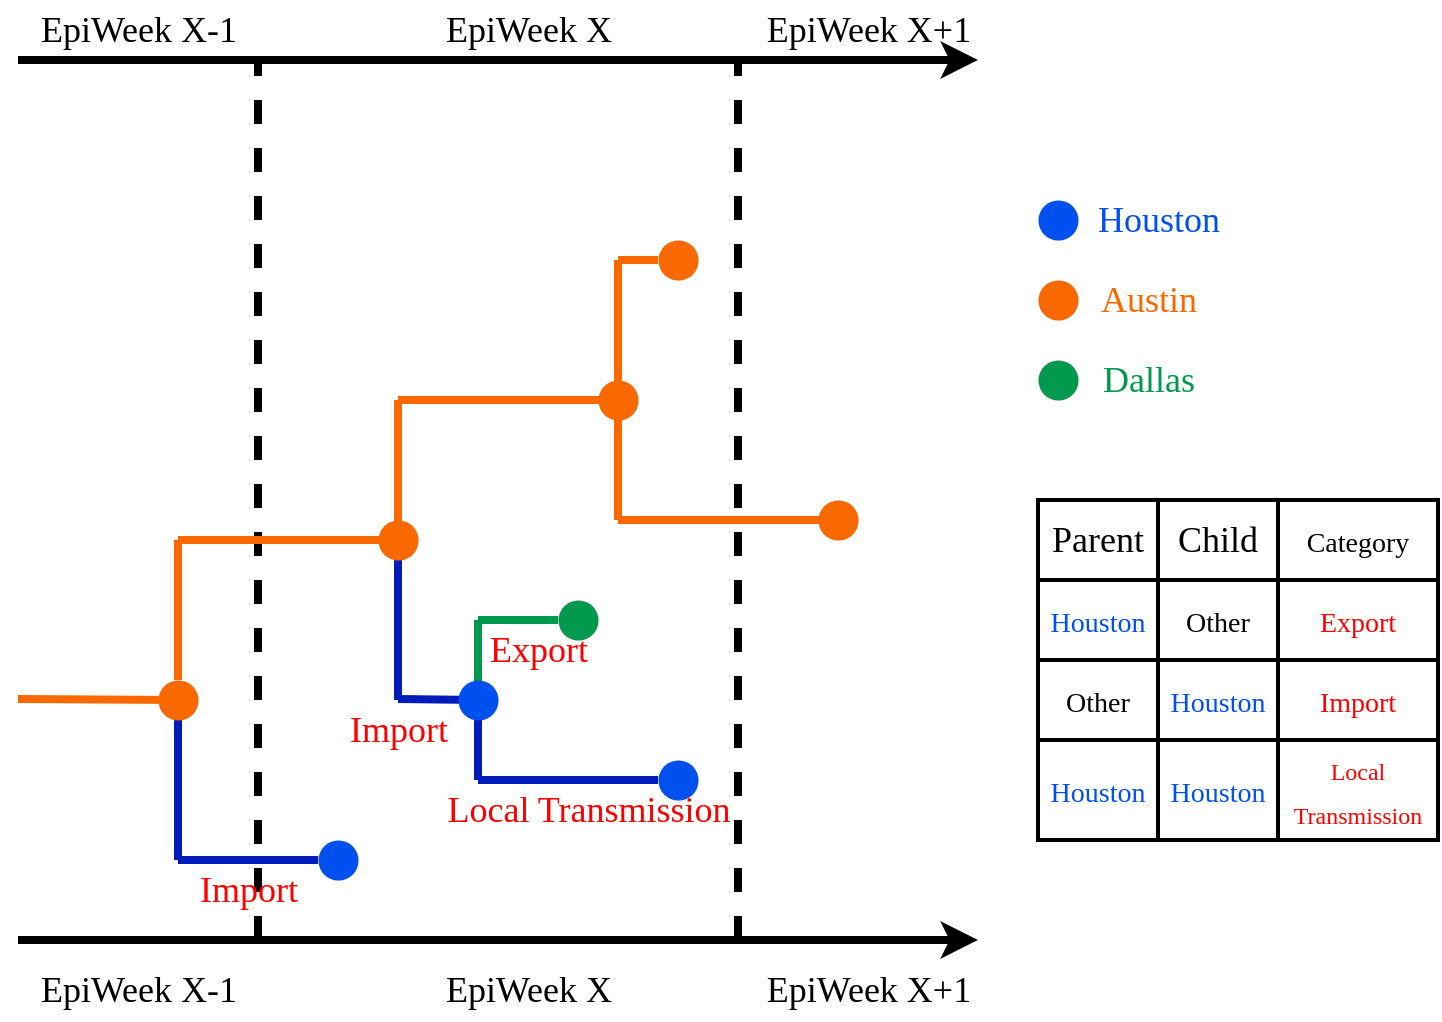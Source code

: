 <mxfile version="20.8.20" type="github">
  <diagram name="Page-1" id="6jWcpIqCu5GllpFyYO_P">
    <mxGraphModel dx="2074" dy="1187" grid="1" gridSize="10" guides="1" tooltips="1" connect="1" arrows="1" fold="1" page="1" pageScale="1" pageWidth="800" pageHeight="600" math="0" shadow="0">
      <root>
        <mxCell id="0" />
        <mxCell id="1" parent="0" />
        <mxCell id="3ebPB1JYwUErB06uRLUA-3" value="" style="endArrow=none;dashed=1;html=1;rounded=0;strokeWidth=4;" edge="1" parent="1">
          <mxGeometry width="50" height="50" relative="1" as="geometry">
            <mxPoint x="160" y="510" as="sourcePoint" />
            <mxPoint x="160" y="70" as="targetPoint" />
          </mxGeometry>
        </mxCell>
        <mxCell id="3ebPB1JYwUErB06uRLUA-4" value="" style="endArrow=none;dashed=1;html=1;rounded=0;strokeWidth=4;" edge="1" parent="1">
          <mxGeometry width="50" height="50" relative="1" as="geometry">
            <mxPoint x="400" y="510" as="sourcePoint" />
            <mxPoint x="400" y="70" as="targetPoint" />
          </mxGeometry>
        </mxCell>
        <mxCell id="3ebPB1JYwUErB06uRLUA-6" value="" style="endArrow=none;html=1;rounded=0;strokeWidth=4;startArrow=none;" edge="1" parent="1" source="3ebPB1JYwUErB06uRLUA-7">
          <mxGeometry width="50" height="50" relative="1" as="geometry">
            <mxPoint x="120" y="470" as="sourcePoint" />
            <mxPoint x="200" y="470" as="targetPoint" />
          </mxGeometry>
        </mxCell>
        <mxCell id="3ebPB1JYwUErB06uRLUA-8" value="" style="endArrow=none;html=1;rounded=0;strokeWidth=4;fillColor=#0050ef;strokeColor=#001DBC;" edge="1" parent="1" target="3ebPB1JYwUErB06uRLUA-7">
          <mxGeometry width="50" height="50" relative="1" as="geometry">
            <mxPoint x="120" y="470" as="sourcePoint" />
            <mxPoint x="200" y="470" as="targetPoint" />
          </mxGeometry>
        </mxCell>
        <mxCell id="3ebPB1JYwUErB06uRLUA-7" value="" style="ellipse;whiteSpace=wrap;html=1;aspect=fixed;fillColor=#0050ef;fontColor=#ffffff;strokeColor=#001DBC;strokeWidth=0;" vertex="1" parent="1">
          <mxGeometry x="190" y="460" width="20" height="20" as="geometry" />
        </mxCell>
        <mxCell id="3ebPB1JYwUErB06uRLUA-11" value="" style="endArrow=none;html=1;rounded=0;strokeWidth=4;fillColor=#0050ef;strokeColor=#001DBC;" edge="1" parent="1">
          <mxGeometry width="50" height="50" relative="1" as="geometry">
            <mxPoint x="120" y="470" as="sourcePoint" />
            <mxPoint x="120" y="390" as="targetPoint" />
          </mxGeometry>
        </mxCell>
        <mxCell id="3ebPB1JYwUErB06uRLUA-13" value="" style="endArrow=none;html=1;rounded=0;strokeWidth=4;fillColor=#fa6800;strokeColor=#FA6800;startArrow=none;" edge="1" parent="1" source="3ebPB1JYwUErB06uRLUA-14">
          <mxGeometry width="50" height="50" relative="1" as="geometry">
            <mxPoint x="120" y="390" as="sourcePoint" />
            <mxPoint x="120" y="310" as="targetPoint" />
          </mxGeometry>
        </mxCell>
        <mxCell id="3ebPB1JYwUErB06uRLUA-15" value="" style="endArrow=none;html=1;rounded=0;strokeWidth=4;fillColor=#fa6800;strokeColor=#C73500;" edge="1" parent="1" target="3ebPB1JYwUErB06uRLUA-14">
          <mxGeometry width="50" height="50" relative="1" as="geometry">
            <mxPoint x="120" y="390" as="sourcePoint" />
            <mxPoint x="120" y="310" as="targetPoint" />
          </mxGeometry>
        </mxCell>
        <mxCell id="3ebPB1JYwUErB06uRLUA-14" value="" style="ellipse;whiteSpace=wrap;html=1;aspect=fixed;fillColor=#FA6800;fontColor=#000000;strokeColor=#C73500;strokeWidth=0;" vertex="1" parent="1">
          <mxGeometry x="110" y="380" width="20" height="20" as="geometry" />
        </mxCell>
        <mxCell id="3ebPB1JYwUErB06uRLUA-16" value="" style="endArrow=none;html=1;rounded=0;strokeWidth=4;fillColor=#fa6800;strokeColor=#FA6800;startArrow=none;" edge="1" parent="1">
          <mxGeometry width="50" height="50" relative="1" as="geometry">
            <mxPoint x="230" y="310" as="sourcePoint" />
            <mxPoint x="120" y="310" as="targetPoint" />
          </mxGeometry>
        </mxCell>
        <mxCell id="3ebPB1JYwUErB06uRLUA-17" value="" style="endArrow=none;html=1;rounded=0;strokeWidth=4;fillColor=#fa6800;strokeColor=#FA6800;startArrow=none;" edge="1" parent="1">
          <mxGeometry width="50" height="50" relative="1" as="geometry">
            <mxPoint x="120" y="390" as="sourcePoint" />
            <mxPoint x="40" y="389.5" as="targetPoint" />
          </mxGeometry>
        </mxCell>
        <mxCell id="3ebPB1JYwUErB06uRLUA-19" value="" style="endArrow=none;html=1;rounded=0;strokeWidth=4;fillColor=#fa6800;strokeColor=#FA6800;startArrow=none;" edge="1" parent="1">
          <mxGeometry width="50" height="50" relative="1" as="geometry">
            <mxPoint x="230" y="310" as="sourcePoint" />
            <mxPoint x="230" y="310" as="targetPoint" />
          </mxGeometry>
        </mxCell>
        <mxCell id="3ebPB1JYwUErB06uRLUA-23" value="" style="endArrow=none;html=1;rounded=0;strokeWidth=4;fillColor=#fa6800;strokeColor=#FA6800;startArrow=none;" edge="1" parent="1">
          <mxGeometry width="50" height="50" relative="1" as="geometry">
            <mxPoint x="230" y="310" as="sourcePoint" />
            <mxPoint x="230" y="240" as="targetPoint" />
          </mxGeometry>
        </mxCell>
        <mxCell id="3ebPB1JYwUErB06uRLUA-24" value="" style="endArrow=none;html=1;rounded=0;strokeWidth=4;fillColor=#0050ef;strokeColor=#001DBC;startArrow=none;" edge="1" parent="1" source="3ebPB1JYwUErB06uRLUA-42">
          <mxGeometry width="50" height="50" relative="1" as="geometry">
            <mxPoint x="230" y="390" as="sourcePoint" />
            <mxPoint x="230" y="310" as="targetPoint" />
          </mxGeometry>
        </mxCell>
        <mxCell id="3ebPB1JYwUErB06uRLUA-25" value="" style="endArrow=none;html=1;rounded=0;strokeWidth=4;fillColor=#0050ef;strokeColor=#001DBC;" edge="1" parent="1">
          <mxGeometry width="50" height="50" relative="1" as="geometry">
            <mxPoint x="230" y="389.5" as="sourcePoint" />
            <mxPoint x="270" y="390" as="targetPoint" />
          </mxGeometry>
        </mxCell>
        <mxCell id="3ebPB1JYwUErB06uRLUA-26" value="" style="endArrow=none;html=1;rounded=0;strokeWidth=4;fillColor=#0050ef;strokeColor=#00994D;" edge="1" parent="1">
          <mxGeometry width="50" height="50" relative="1" as="geometry">
            <mxPoint x="270" y="390" as="sourcePoint" />
            <mxPoint x="270" y="350" as="targetPoint" />
          </mxGeometry>
        </mxCell>
        <mxCell id="3ebPB1JYwUErB06uRLUA-27" value="" style="endArrow=none;html=1;rounded=0;strokeWidth=4;fillColor=#0050ef;strokeColor=#001DBC;startArrow=none;" edge="1" parent="1" source="3ebPB1JYwUErB06uRLUA-40">
          <mxGeometry width="50" height="50" relative="1" as="geometry">
            <mxPoint x="270" y="430" as="sourcePoint" />
            <mxPoint x="270" y="390" as="targetPoint" />
            <Array as="points" />
          </mxGeometry>
        </mxCell>
        <mxCell id="3ebPB1JYwUErB06uRLUA-29" value="" style="endArrow=none;html=1;rounded=0;strokeWidth=4;fillColor=#0050ef;strokeColor=#001DBC;startArrow=none;" edge="1" parent="1" source="3ebPB1JYwUErB06uRLUA-38">
          <mxGeometry width="50" height="50" relative="1" as="geometry">
            <mxPoint x="270" y="430" as="sourcePoint" />
            <mxPoint x="370" y="430" as="targetPoint" />
          </mxGeometry>
        </mxCell>
        <mxCell id="3ebPB1JYwUErB06uRLUA-30" value="" style="endArrow=none;html=1;rounded=0;strokeWidth=4;fillColor=#0050ef;strokeColor=#00994D;startArrow=none;" edge="1" parent="1" source="3ebPB1JYwUErB06uRLUA-49">
          <mxGeometry width="50" height="50" relative="1" as="geometry">
            <mxPoint x="270" y="350" as="sourcePoint" />
            <mxPoint x="320" y="350" as="targetPoint" />
          </mxGeometry>
        </mxCell>
        <mxCell id="3ebPB1JYwUErB06uRLUA-32" value="" style="endArrow=none;html=1;rounded=0;strokeWidth=4;fillColor=#fa6800;strokeColor=#FA6800;startArrow=none;" edge="1" parent="1">
          <mxGeometry width="50" height="50" relative="1" as="geometry">
            <mxPoint x="340" y="240" as="sourcePoint" />
            <mxPoint x="230" y="240" as="targetPoint" />
          </mxGeometry>
        </mxCell>
        <mxCell id="3ebPB1JYwUErB06uRLUA-33" value="" style="endArrow=none;html=1;rounded=0;strokeWidth=4;fillColor=#fa6800;strokeColor=#FA6800;startArrow=none;" edge="1" parent="1">
          <mxGeometry width="50" height="50" relative="1" as="geometry">
            <mxPoint x="340" y="240" as="sourcePoint" />
            <mxPoint x="340" y="170" as="targetPoint" />
          </mxGeometry>
        </mxCell>
        <mxCell id="3ebPB1JYwUErB06uRLUA-34" value="" style="endArrow=none;html=1;rounded=0;strokeWidth=4;fillColor=#fa6800;strokeColor=#FA6800;startArrow=none;" edge="1" parent="1" source="3ebPB1JYwUErB06uRLUA-44">
          <mxGeometry width="50" height="50" relative="1" as="geometry">
            <mxPoint x="340" y="300" as="sourcePoint" />
            <mxPoint x="340" y="230" as="targetPoint" />
          </mxGeometry>
        </mxCell>
        <mxCell id="3ebPB1JYwUErB06uRLUA-36" value="" style="endArrow=none;html=1;rounded=0;strokeWidth=4;fillColor=#fa6800;strokeColor=#FA6800;startArrow=none;" edge="1" parent="1">
          <mxGeometry width="50" height="50" relative="1" as="geometry">
            <mxPoint x="450" y="300" as="sourcePoint" />
            <mxPoint x="340" y="300" as="targetPoint" />
          </mxGeometry>
        </mxCell>
        <mxCell id="3ebPB1JYwUErB06uRLUA-37" value="" style="endArrow=none;html=1;rounded=0;strokeWidth=4;fillColor=#fa6800;strokeColor=#FA6800;startArrow=none;" edge="1" parent="1" source="3ebPB1JYwUErB06uRLUA-46">
          <mxGeometry width="50" height="50" relative="1" as="geometry">
            <mxPoint x="370" y="170" as="sourcePoint" />
            <mxPoint x="340" y="170" as="targetPoint" />
          </mxGeometry>
        </mxCell>
        <mxCell id="3ebPB1JYwUErB06uRLUA-39" value="" style="endArrow=none;html=1;rounded=0;strokeWidth=4;fillColor=#0050ef;strokeColor=#001DBC;" edge="1" parent="1" target="3ebPB1JYwUErB06uRLUA-38">
          <mxGeometry width="50" height="50" relative="1" as="geometry">
            <mxPoint x="270" y="430" as="sourcePoint" />
            <mxPoint x="370" y="430" as="targetPoint" />
          </mxGeometry>
        </mxCell>
        <mxCell id="3ebPB1JYwUErB06uRLUA-38" value="" style="ellipse;whiteSpace=wrap;html=1;aspect=fixed;fillColor=#0050EF;fontColor=#ffffff;strokeColor=#001DBC;strokeWidth=0;" vertex="1" parent="1">
          <mxGeometry x="360" y="420" width="20" height="20" as="geometry" />
        </mxCell>
        <mxCell id="3ebPB1JYwUErB06uRLUA-41" value="" style="endArrow=none;html=1;rounded=0;strokeWidth=4;fillColor=#0050ef;strokeColor=#001DBC;" edge="1" parent="1" target="3ebPB1JYwUErB06uRLUA-40">
          <mxGeometry width="50" height="50" relative="1" as="geometry">
            <mxPoint x="270" y="430" as="sourcePoint" />
            <mxPoint x="270" y="390" as="targetPoint" />
            <Array as="points">
              <mxPoint x="270" y="430" />
            </Array>
          </mxGeometry>
        </mxCell>
        <mxCell id="3ebPB1JYwUErB06uRLUA-40" value="" style="ellipse;whiteSpace=wrap;html=1;aspect=fixed;fillColor=#0050ef;fontColor=#ffffff;strokeColor=#001DBC;strokeWidth=0;" vertex="1" parent="1">
          <mxGeometry x="260" y="380" width="20" height="20" as="geometry" />
        </mxCell>
        <mxCell id="3ebPB1JYwUErB06uRLUA-43" value="" style="endArrow=none;html=1;rounded=0;strokeWidth=4;fillColor=#0050ef;strokeColor=#001DBC;" edge="1" parent="1" target="3ebPB1JYwUErB06uRLUA-42">
          <mxGeometry width="50" height="50" relative="1" as="geometry">
            <mxPoint x="230" y="390" as="sourcePoint" />
            <mxPoint x="230" y="310" as="targetPoint" />
          </mxGeometry>
        </mxCell>
        <mxCell id="3ebPB1JYwUErB06uRLUA-42" value="" style="ellipse;whiteSpace=wrap;html=1;aspect=fixed;fillColor=#FA6800;fontColor=#000000;strokeColor=#C73500;strokeWidth=0;" vertex="1" parent="1">
          <mxGeometry x="220" y="300" width="20" height="20" as="geometry" />
        </mxCell>
        <mxCell id="3ebPB1JYwUErB06uRLUA-45" value="" style="endArrow=none;html=1;rounded=0;strokeWidth=4;fillColor=#fa6800;strokeColor=#FA6800;startArrow=none;" edge="1" parent="1" target="3ebPB1JYwUErB06uRLUA-44">
          <mxGeometry width="50" height="50" relative="1" as="geometry">
            <mxPoint x="340" y="300" as="sourcePoint" />
            <mxPoint x="340" y="230" as="targetPoint" />
          </mxGeometry>
        </mxCell>
        <mxCell id="3ebPB1JYwUErB06uRLUA-44" value="" style="ellipse;whiteSpace=wrap;html=1;aspect=fixed;fillColor=#FA6800;fontColor=#000000;strokeColor=#C73500;strokeWidth=0;" vertex="1" parent="1">
          <mxGeometry x="330" y="230" width="20" height="20" as="geometry" />
        </mxCell>
        <mxCell id="3ebPB1JYwUErB06uRLUA-47" value="" style="endArrow=none;html=1;rounded=0;strokeWidth=4;fillColor=#fa6800;strokeColor=#FA6800;startArrow=none;" edge="1" parent="1" target="3ebPB1JYwUErB06uRLUA-46">
          <mxGeometry width="50" height="50" relative="1" as="geometry">
            <mxPoint x="370" y="170" as="sourcePoint" />
            <mxPoint x="340" y="170" as="targetPoint" />
          </mxGeometry>
        </mxCell>
        <mxCell id="3ebPB1JYwUErB06uRLUA-46" value="" style="ellipse;whiteSpace=wrap;html=1;aspect=fixed;fillColor=#FA6800;fontColor=#000000;strokeColor=#C73500;strokeWidth=0;" vertex="1" parent="1">
          <mxGeometry x="360" y="160" width="20" height="20" as="geometry" />
        </mxCell>
        <mxCell id="3ebPB1JYwUErB06uRLUA-48" value="" style="ellipse;whiteSpace=wrap;html=1;aspect=fixed;fillColor=#FA6800;fontColor=#000000;strokeColor=#C73500;strokeWidth=0;" vertex="1" parent="1">
          <mxGeometry x="440" y="290" width="20" height="20" as="geometry" />
        </mxCell>
        <mxCell id="3ebPB1JYwUErB06uRLUA-50" value="" style="endArrow=none;html=1;rounded=0;strokeWidth=4;fillColor=#0050ef;strokeColor=#00994D;" edge="1" parent="1" target="3ebPB1JYwUErB06uRLUA-49">
          <mxGeometry width="50" height="50" relative="1" as="geometry">
            <mxPoint x="270" y="350" as="sourcePoint" />
            <mxPoint x="320" y="350" as="targetPoint" />
          </mxGeometry>
        </mxCell>
        <mxCell id="3ebPB1JYwUErB06uRLUA-49" value="" style="ellipse;whiteSpace=wrap;html=1;aspect=fixed;fillColor=#00994D;fontColor=#000000;strokeColor=#C73500;strokeWidth=0;" vertex="1" parent="1">
          <mxGeometry x="310" y="340" width="20" height="20" as="geometry" />
        </mxCell>
        <mxCell id="3ebPB1JYwUErB06uRLUA-52" value="" style="endArrow=classic;html=1;rounded=0;strokeColor=#000000;strokeWidth=4;" edge="1" parent="1">
          <mxGeometry width="50" height="50" relative="1" as="geometry">
            <mxPoint x="40" y="510" as="sourcePoint" />
            <mxPoint x="520" y="510" as="targetPoint" />
          </mxGeometry>
        </mxCell>
        <mxCell id="3ebPB1JYwUErB06uRLUA-53" value="&lt;font style=&quot;font-size: 18px;&quot; face=&quot;Times New Roman&quot;&gt;EpiWeek X&lt;/font&gt;" style="text;html=1;align=center;verticalAlign=middle;resizable=0;points=[];autosize=1;strokeColor=none;fillColor=none;" vertex="1" parent="1">
          <mxGeometry x="240" y="520" width="110" height="30" as="geometry" />
        </mxCell>
        <mxCell id="3ebPB1JYwUErB06uRLUA-54" value="&lt;font style=&quot;font-size: 18px;&quot; face=&quot;Times New Roman&quot;&gt;EpiWeek X-1&lt;/font&gt;" style="text;html=1;align=center;verticalAlign=middle;resizable=0;points=[];autosize=1;strokeColor=none;fillColor=none;" vertex="1" parent="1">
          <mxGeometry x="40" y="520" width="120" height="30" as="geometry" />
        </mxCell>
        <mxCell id="3ebPB1JYwUErB06uRLUA-55" value="&lt;font style=&quot;font-size: 18px;&quot; face=&quot;Times New Roman&quot;&gt;EpiWeek X+1&lt;/font&gt;" style="text;html=1;align=center;verticalAlign=middle;resizable=0;points=[];autosize=1;strokeColor=none;fillColor=none;" vertex="1" parent="1">
          <mxGeometry x="400" y="520" width="130" height="30" as="geometry" />
        </mxCell>
        <mxCell id="3ebPB1JYwUErB06uRLUA-56" value="" style="endArrow=classic;html=1;rounded=0;strokeColor=#000000;strokeWidth=4;" edge="1" parent="1">
          <mxGeometry width="50" height="50" relative="1" as="geometry">
            <mxPoint x="40" y="70" as="sourcePoint" />
            <mxPoint x="520" y="70" as="targetPoint" />
          </mxGeometry>
        </mxCell>
        <mxCell id="3ebPB1JYwUErB06uRLUA-57" value="&lt;font style=&quot;font-size: 18px;&quot; face=&quot;Times New Roman&quot;&gt;EpiWeek X&lt;/font&gt;" style="text;html=1;align=center;verticalAlign=middle;resizable=0;points=[];autosize=1;strokeColor=none;fillColor=none;" vertex="1" parent="1">
          <mxGeometry x="240" y="40" width="110" height="30" as="geometry" />
        </mxCell>
        <mxCell id="3ebPB1JYwUErB06uRLUA-58" value="&lt;font style=&quot;font-size: 18px;&quot; face=&quot;Times New Roman&quot;&gt;EpiWeek X+1&lt;/font&gt;" style="text;html=1;align=center;verticalAlign=middle;resizable=0;points=[];autosize=1;strokeColor=none;fillColor=none;" vertex="1" parent="1">
          <mxGeometry x="400" y="40" width="130" height="30" as="geometry" />
        </mxCell>
        <mxCell id="3ebPB1JYwUErB06uRLUA-59" value="&lt;font style=&quot;font-size: 18px;&quot; face=&quot;Times New Roman&quot;&gt;EpiWeek X-1&lt;/font&gt;" style="text;html=1;align=center;verticalAlign=middle;resizable=0;points=[];autosize=1;strokeColor=none;fillColor=none;" vertex="1" parent="1">
          <mxGeometry x="40" y="40" width="120" height="30" as="geometry" />
        </mxCell>
        <mxCell id="3ebPB1JYwUErB06uRLUA-61" value="" style="ellipse;whiteSpace=wrap;html=1;aspect=fixed;fillColor=#0050EF;fontColor=#ffffff;strokeColor=#001DBC;strokeWidth=0;" vertex="1" parent="1">
          <mxGeometry x="550" y="140" width="20" height="20" as="geometry" />
        </mxCell>
        <mxCell id="3ebPB1JYwUErB06uRLUA-62" value="&lt;font color=&quot;#0050ef&quot;&gt;Houston&lt;/font&gt;" style="text;html=1;align=center;verticalAlign=middle;resizable=0;points=[];autosize=1;strokeColor=none;fillColor=none;fontSize=18;fontFamily=Times New Roman;" vertex="1" parent="1">
          <mxGeometry x="570" y="135" width="80" height="30" as="geometry" />
        </mxCell>
        <mxCell id="3ebPB1JYwUErB06uRLUA-63" value="" style="ellipse;whiteSpace=wrap;html=1;aspect=fixed;fillColor=#FA6800;fontColor=#000000;strokeColor=#C73500;strokeWidth=0;" vertex="1" parent="1">
          <mxGeometry x="550" y="180" width="20" height="20" as="geometry" />
        </mxCell>
        <mxCell id="3ebPB1JYwUErB06uRLUA-64" value="&lt;font color=&quot;#fa6800&quot;&gt;Austin&lt;/font&gt;" style="text;html=1;align=center;verticalAlign=middle;resizable=0;points=[];autosize=1;strokeColor=none;fillColor=none;fontSize=18;fontFamily=Times New Roman;" vertex="1" parent="1">
          <mxGeometry x="570" y="175" width="70" height="30" as="geometry" />
        </mxCell>
        <mxCell id="3ebPB1JYwUErB06uRLUA-65" value="" style="ellipse;whiteSpace=wrap;html=1;aspect=fixed;fillColor=#00994D;fontColor=#000000;strokeColor=#C73500;strokeWidth=0;" vertex="1" parent="1">
          <mxGeometry x="550" y="220" width="20" height="20" as="geometry" />
        </mxCell>
        <mxCell id="3ebPB1JYwUErB06uRLUA-66" value="&lt;font color=&quot;#00994d&quot;&gt;Dallas&lt;/font&gt;" style="text;html=1;align=center;verticalAlign=middle;resizable=0;points=[];autosize=1;strokeColor=none;fillColor=none;fontSize=18;fontFamily=Times New Roman;" vertex="1" parent="1">
          <mxGeometry x="570" y="215" width="70" height="30" as="geometry" />
        </mxCell>
        <mxCell id="3ebPB1JYwUErB06uRLUA-67" value="" style="shape=table;startSize=0;container=1;collapsible=0;childLayout=tableLayout;strokeColor=#000000;strokeWidth=2;fontFamily=Times New Roman;fontSize=18;fontColor=#00994D;fillColor=none;" vertex="1" parent="1">
          <mxGeometry x="550" y="290" width="200" height="170" as="geometry" />
        </mxCell>
        <mxCell id="3ebPB1JYwUErB06uRLUA-68" value="" style="shape=tableRow;horizontal=0;startSize=0;swimlaneHead=0;swimlaneBody=0;strokeColor=inherit;top=0;left=0;bottom=0;right=0;collapsible=0;dropTarget=0;fillColor=none;points=[[0,0.5],[1,0.5]];portConstraint=eastwest;strokeWidth=0;fontFamily=Times New Roman;fontSize=18;fontColor=#00994D;" vertex="1" parent="3ebPB1JYwUErB06uRLUA-67">
          <mxGeometry width="200" height="40" as="geometry" />
        </mxCell>
        <mxCell id="3ebPB1JYwUErB06uRLUA-69" value="Parent" style="shape=partialRectangle;html=1;whiteSpace=wrap;connectable=0;strokeColor=inherit;overflow=hidden;fillColor=none;top=0;left=0;bottom=0;right=0;pointerEvents=1;strokeWidth=1;fontFamily=Times New Roman;fontSize=18;fontColor=#000000;" vertex="1" parent="3ebPB1JYwUErB06uRLUA-68">
          <mxGeometry width="60" height="40" as="geometry">
            <mxRectangle width="60" height="40" as="alternateBounds" />
          </mxGeometry>
        </mxCell>
        <mxCell id="3ebPB1JYwUErB06uRLUA-70" value="&lt;font color=&quot;#000000&quot;&gt;Child&lt;/font&gt;" style="shape=partialRectangle;html=1;whiteSpace=wrap;connectable=0;strokeColor=inherit;overflow=hidden;fillColor=none;top=0;left=0;bottom=0;right=0;pointerEvents=1;strokeWidth=0;fontFamily=Times New Roman;fontSize=18;fontColor=#00994D;" vertex="1" parent="3ebPB1JYwUErB06uRLUA-68">
          <mxGeometry x="60" width="60" height="40" as="geometry">
            <mxRectangle width="60" height="40" as="alternateBounds" />
          </mxGeometry>
        </mxCell>
        <mxCell id="3ebPB1JYwUErB06uRLUA-71" value="&lt;font style=&quot;font-size: 14px;&quot; color=&quot;#000000&quot;&gt;Category&lt;/font&gt;" style="shape=partialRectangle;html=1;whiteSpace=wrap;connectable=0;strokeColor=inherit;overflow=hidden;fillColor=none;top=0;left=0;bottom=0;right=0;pointerEvents=1;strokeWidth=0;fontFamily=Times New Roman;fontSize=18;fontColor=#00994D;" vertex="1" parent="3ebPB1JYwUErB06uRLUA-68">
          <mxGeometry x="120" width="80" height="40" as="geometry">
            <mxRectangle width="80" height="40" as="alternateBounds" />
          </mxGeometry>
        </mxCell>
        <mxCell id="3ebPB1JYwUErB06uRLUA-72" value="" style="shape=tableRow;horizontal=0;startSize=0;swimlaneHead=0;swimlaneBody=0;strokeColor=inherit;top=0;left=0;bottom=0;right=0;collapsible=0;dropTarget=0;fillColor=none;points=[[0,0.5],[1,0.5]];portConstraint=eastwest;strokeWidth=0;fontFamily=Times New Roman;fontSize=18;fontColor=#00994D;" vertex="1" parent="3ebPB1JYwUErB06uRLUA-67">
          <mxGeometry y="40" width="200" height="40" as="geometry" />
        </mxCell>
        <mxCell id="3ebPB1JYwUErB06uRLUA-73" value="&lt;font color=&quot;#0050ef&quot; style=&quot;font-size: 14px;&quot;&gt;Houston&lt;/font&gt;" style="shape=partialRectangle;html=1;whiteSpace=wrap;connectable=0;strokeColor=inherit;overflow=hidden;fillColor=none;top=0;left=0;bottom=0;right=0;pointerEvents=1;strokeWidth=0;fontFamily=Times New Roman;fontSize=18;fontColor=#00994D;" vertex="1" parent="3ebPB1JYwUErB06uRLUA-72">
          <mxGeometry width="60" height="40" as="geometry">
            <mxRectangle width="60" height="40" as="alternateBounds" />
          </mxGeometry>
        </mxCell>
        <mxCell id="3ebPB1JYwUErB06uRLUA-74" value="&lt;font style=&quot;font-size: 14px;&quot; color=&quot;#000000&quot;&gt;Other&lt;/font&gt;" style="shape=partialRectangle;html=1;whiteSpace=wrap;connectable=0;strokeColor=inherit;overflow=hidden;fillColor=none;top=0;left=0;bottom=0;right=0;pointerEvents=1;strokeWidth=0;fontFamily=Times New Roman;fontSize=18;fontColor=#00994D;" vertex="1" parent="3ebPB1JYwUErB06uRLUA-72">
          <mxGeometry x="60" width="60" height="40" as="geometry">
            <mxRectangle width="60" height="40" as="alternateBounds" />
          </mxGeometry>
        </mxCell>
        <mxCell id="3ebPB1JYwUErB06uRLUA-75" value="&lt;font style=&quot;font-size: 14px;&quot; color=&quot;#ff0000&quot;&gt;Export&lt;/font&gt;" style="shape=partialRectangle;html=1;whiteSpace=wrap;connectable=0;strokeColor=inherit;overflow=hidden;fillColor=none;top=0;left=0;bottom=0;right=0;pointerEvents=1;strokeWidth=0;fontFamily=Times New Roman;fontSize=18;fontColor=#00994D;" vertex="1" parent="3ebPB1JYwUErB06uRLUA-72">
          <mxGeometry x="120" width="80" height="40" as="geometry">
            <mxRectangle width="80" height="40" as="alternateBounds" />
          </mxGeometry>
        </mxCell>
        <mxCell id="3ebPB1JYwUErB06uRLUA-76" value="" style="shape=tableRow;horizontal=0;startSize=0;swimlaneHead=0;swimlaneBody=0;strokeColor=inherit;top=0;left=0;bottom=0;right=0;collapsible=0;dropTarget=0;fillColor=none;points=[[0,0.5],[1,0.5]];portConstraint=eastwest;strokeWidth=0;fontFamily=Times New Roman;fontSize=18;fontColor=#00994D;" vertex="1" parent="3ebPB1JYwUErB06uRLUA-67">
          <mxGeometry y="80" width="200" height="40" as="geometry" />
        </mxCell>
        <mxCell id="3ebPB1JYwUErB06uRLUA-77" value="&lt;font style=&quot;font-size: 14px;&quot; color=&quot;#000000&quot;&gt;Other&lt;/font&gt;" style="shape=partialRectangle;html=1;whiteSpace=wrap;connectable=0;strokeColor=inherit;overflow=hidden;fillColor=none;top=0;left=0;bottom=0;right=0;pointerEvents=1;strokeWidth=0;fontFamily=Times New Roman;fontSize=18;fontColor=#00994D;" vertex="1" parent="3ebPB1JYwUErB06uRLUA-76">
          <mxGeometry width="60" height="40" as="geometry">
            <mxRectangle width="60" height="40" as="alternateBounds" />
          </mxGeometry>
        </mxCell>
        <mxCell id="3ebPB1JYwUErB06uRLUA-78" value="&lt;font color=&quot;#0050ef&quot; style=&quot;font-size: 14px;&quot;&gt;Houston&lt;/font&gt;" style="shape=partialRectangle;html=1;whiteSpace=wrap;connectable=0;strokeColor=inherit;overflow=hidden;fillColor=none;top=0;left=0;bottom=0;right=0;pointerEvents=1;strokeWidth=0;fontFamily=Times New Roman;fontSize=18;fontColor=#00994D;" vertex="1" parent="3ebPB1JYwUErB06uRLUA-76">
          <mxGeometry x="60" width="60" height="40" as="geometry">
            <mxRectangle width="60" height="40" as="alternateBounds" />
          </mxGeometry>
        </mxCell>
        <mxCell id="3ebPB1JYwUErB06uRLUA-79" value="&lt;font style=&quot;font-size: 14px;&quot; color=&quot;#ff0000&quot;&gt;Import&lt;/font&gt;" style="shape=partialRectangle;html=1;whiteSpace=wrap;connectable=0;strokeColor=inherit;overflow=hidden;fillColor=none;top=0;left=0;bottom=0;right=0;pointerEvents=1;strokeWidth=0;fontFamily=Times New Roman;fontSize=18;fontColor=#00994D;" vertex="1" parent="3ebPB1JYwUErB06uRLUA-76">
          <mxGeometry x="120" width="80" height="40" as="geometry">
            <mxRectangle width="80" height="40" as="alternateBounds" />
          </mxGeometry>
        </mxCell>
        <mxCell id="3ebPB1JYwUErB06uRLUA-80" value="" style="shape=tableRow;horizontal=0;startSize=0;swimlaneHead=0;swimlaneBody=0;strokeColor=inherit;top=0;left=0;bottom=0;right=0;collapsible=0;dropTarget=0;fillColor=none;points=[[0,0.5],[1,0.5]];portConstraint=eastwest;strokeWidth=0;fontFamily=Times New Roman;fontSize=18;fontColor=#00994D;" vertex="1" parent="3ebPB1JYwUErB06uRLUA-67">
          <mxGeometry y="120" width="200" height="50" as="geometry" />
        </mxCell>
        <mxCell id="3ebPB1JYwUErB06uRLUA-81" value="&lt;font color=&quot;#0050ef&quot; style=&quot;font-size: 14px;&quot;&gt;Houston&lt;/font&gt;" style="shape=partialRectangle;html=1;whiteSpace=wrap;connectable=0;strokeColor=inherit;overflow=hidden;fillColor=none;top=0;left=0;bottom=0;right=0;pointerEvents=1;strokeWidth=0;fontFamily=Times New Roman;fontSize=18;fontColor=#00994D;" vertex="1" parent="3ebPB1JYwUErB06uRLUA-80">
          <mxGeometry width="60" height="50" as="geometry">
            <mxRectangle width="60" height="50" as="alternateBounds" />
          </mxGeometry>
        </mxCell>
        <mxCell id="3ebPB1JYwUErB06uRLUA-82" value="&lt;font style=&quot;font-size: 14px;&quot; color=&quot;#0050ef&quot;&gt;Houston&lt;/font&gt;" style="shape=partialRectangle;html=1;whiteSpace=wrap;connectable=0;strokeColor=inherit;overflow=hidden;fillColor=none;top=0;left=0;bottom=0;right=0;pointerEvents=1;strokeWidth=0;fontFamily=Times New Roman;fontSize=18;fontColor=#00994D;" vertex="1" parent="3ebPB1JYwUErB06uRLUA-80">
          <mxGeometry x="60" width="60" height="50" as="geometry">
            <mxRectangle width="60" height="50" as="alternateBounds" />
          </mxGeometry>
        </mxCell>
        <mxCell id="3ebPB1JYwUErB06uRLUA-83" value="&lt;font style=&quot;font-size: 12px;&quot; color=&quot;#ff0000&quot;&gt;Local Transmission&lt;/font&gt;" style="shape=partialRectangle;html=1;whiteSpace=wrap;connectable=0;strokeColor=inherit;overflow=hidden;fillColor=none;top=0;left=0;bottom=0;right=0;pointerEvents=1;strokeWidth=0;fontFamily=Times New Roman;fontSize=18;fontColor=#00994D;" vertex="1" parent="3ebPB1JYwUErB06uRLUA-80">
          <mxGeometry x="120" width="80" height="50" as="geometry">
            <mxRectangle width="80" height="50" as="alternateBounds" />
          </mxGeometry>
        </mxCell>
        <mxCell id="3ebPB1JYwUErB06uRLUA-84" value="&lt;font style=&quot;font-size: 18px;&quot;&gt;Import&lt;/font&gt;" style="text;html=1;align=center;verticalAlign=middle;resizable=0;points=[];autosize=1;strokeColor=none;fillColor=none;fontSize=12;fontFamily=Times New Roman;fontColor=#FF0000;" vertex="1" parent="1">
          <mxGeometry x="120" y="470" width="70" height="30" as="geometry" />
        </mxCell>
        <mxCell id="3ebPB1JYwUErB06uRLUA-85" value="&lt;font style=&quot;font-size: 18px;&quot;&gt;Import&lt;/font&gt;" style="text;html=1;align=center;verticalAlign=middle;resizable=0;points=[];autosize=1;strokeColor=none;fillColor=none;fontSize=12;fontFamily=Times New Roman;fontColor=#FF0000;" vertex="1" parent="1">
          <mxGeometry x="195" y="390" width="70" height="30" as="geometry" />
        </mxCell>
        <mxCell id="3ebPB1JYwUErB06uRLUA-86" value="&lt;font style=&quot;font-size: 18px;&quot;&gt;Export&lt;/font&gt;" style="text;html=1;align=center;verticalAlign=middle;resizable=0;points=[];autosize=1;strokeColor=none;fillColor=none;fontSize=12;fontFamily=Times New Roman;fontColor=#FF0000;" vertex="1" parent="1">
          <mxGeometry x="265" y="350" width="70" height="30" as="geometry" />
        </mxCell>
        <mxCell id="3ebPB1JYwUErB06uRLUA-87" value="&lt;font style=&quot;font-size: 18px;&quot;&gt;Local Transmission&lt;/font&gt;" style="text;html=1;align=center;verticalAlign=middle;resizable=0;points=[];autosize=1;strokeColor=none;fillColor=none;fontSize=12;fontFamily=Times New Roman;fontColor=#FF0000;" vertex="1" parent="1">
          <mxGeometry x="240" y="430" width="170" height="30" as="geometry" />
        </mxCell>
      </root>
    </mxGraphModel>
  </diagram>
</mxfile>
